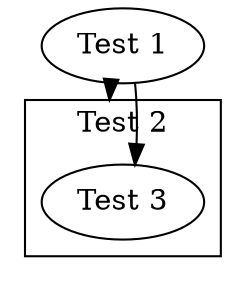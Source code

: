 digraph default {
	graph [compound=true]
	subgraph test2 {
		graph [cluster=true label="Test 2"]
		"test2.test3" [label="Test 3"]
	}
	test1 [label="Test 1"]
	test1 -> "test2.test3" [headclip=false lhead=test2]
	test1 -> "test2.test3"
}
